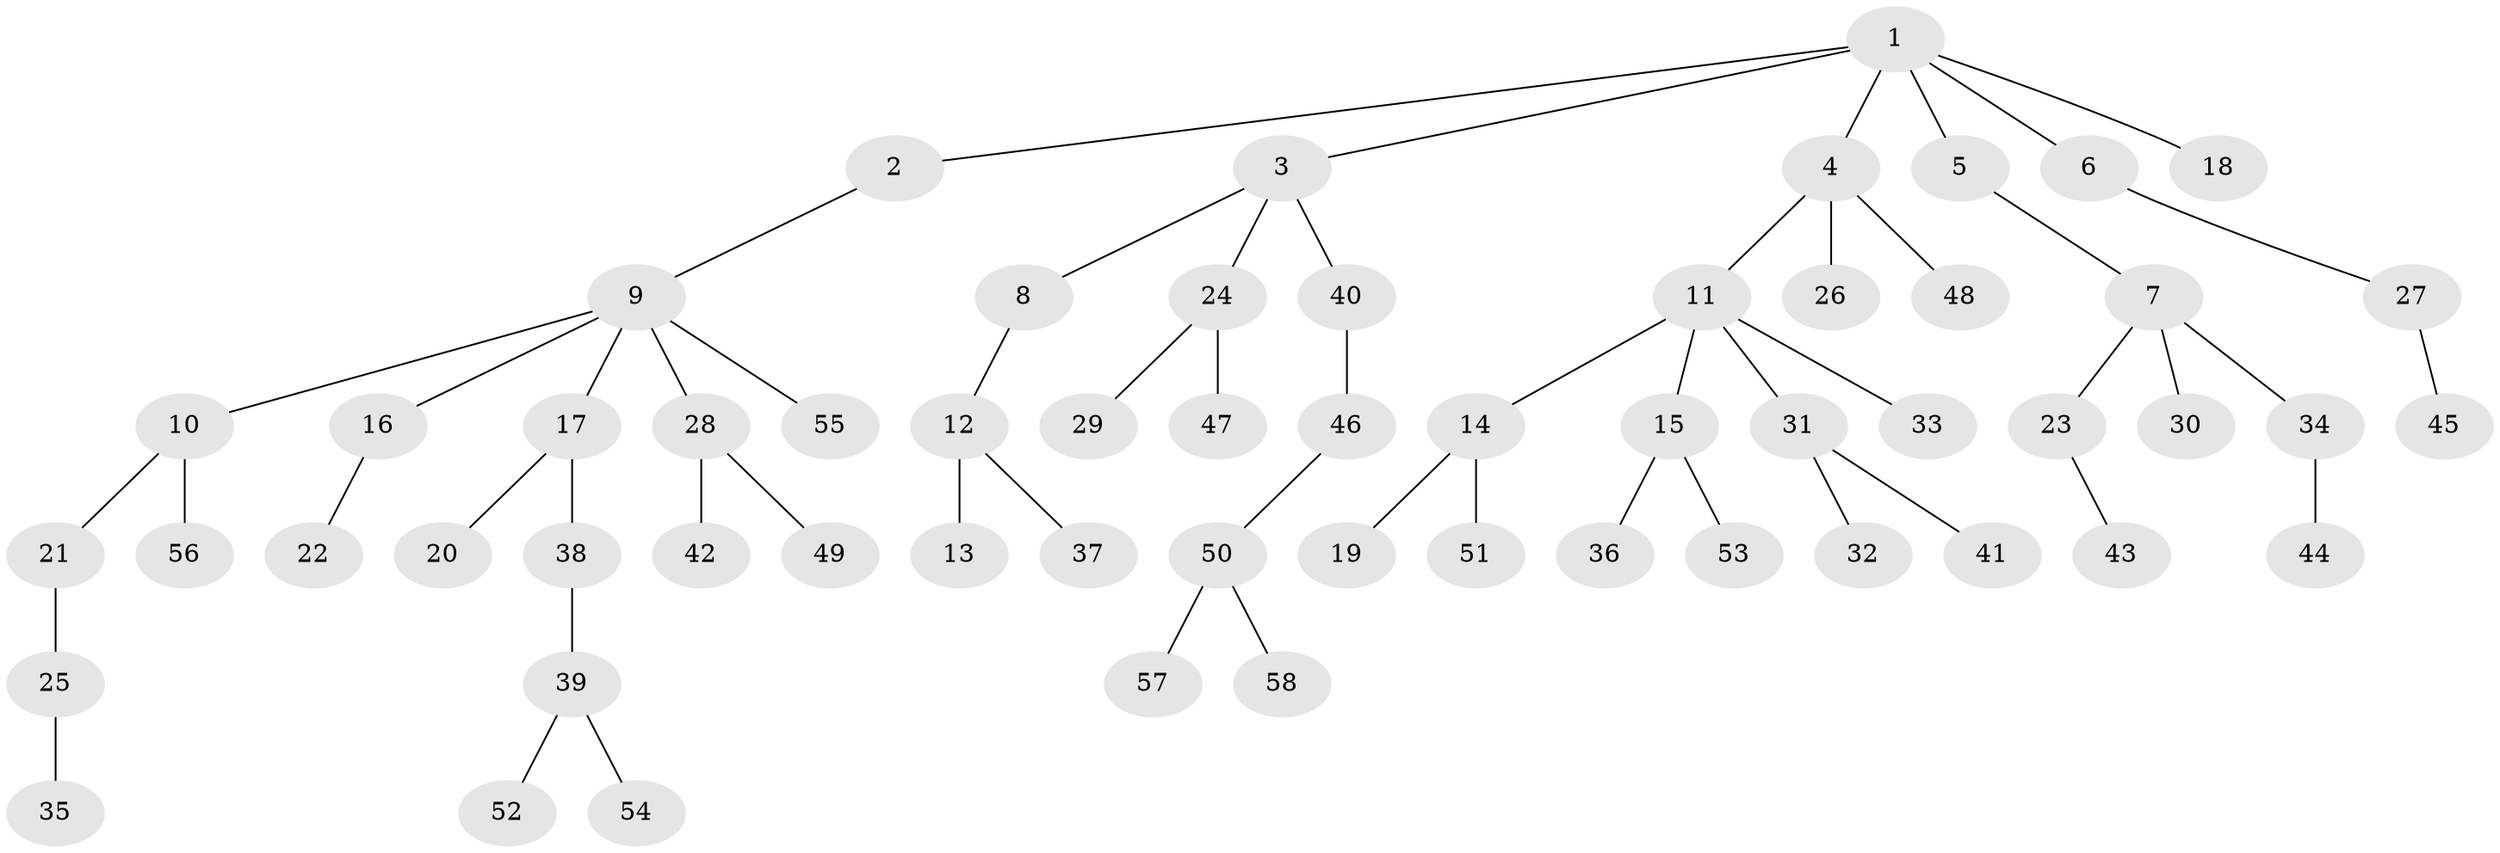// Generated by graph-tools (version 1.1) at 2025/26/03/09/25 03:26:33]
// undirected, 58 vertices, 57 edges
graph export_dot {
graph [start="1"]
  node [color=gray90,style=filled];
  1;
  2;
  3;
  4;
  5;
  6;
  7;
  8;
  9;
  10;
  11;
  12;
  13;
  14;
  15;
  16;
  17;
  18;
  19;
  20;
  21;
  22;
  23;
  24;
  25;
  26;
  27;
  28;
  29;
  30;
  31;
  32;
  33;
  34;
  35;
  36;
  37;
  38;
  39;
  40;
  41;
  42;
  43;
  44;
  45;
  46;
  47;
  48;
  49;
  50;
  51;
  52;
  53;
  54;
  55;
  56;
  57;
  58;
  1 -- 2;
  1 -- 3;
  1 -- 4;
  1 -- 5;
  1 -- 6;
  1 -- 18;
  2 -- 9;
  3 -- 8;
  3 -- 24;
  3 -- 40;
  4 -- 11;
  4 -- 26;
  4 -- 48;
  5 -- 7;
  6 -- 27;
  7 -- 23;
  7 -- 30;
  7 -- 34;
  8 -- 12;
  9 -- 10;
  9 -- 16;
  9 -- 17;
  9 -- 28;
  9 -- 55;
  10 -- 21;
  10 -- 56;
  11 -- 14;
  11 -- 15;
  11 -- 31;
  11 -- 33;
  12 -- 13;
  12 -- 37;
  14 -- 19;
  14 -- 51;
  15 -- 36;
  15 -- 53;
  16 -- 22;
  17 -- 20;
  17 -- 38;
  21 -- 25;
  23 -- 43;
  24 -- 29;
  24 -- 47;
  25 -- 35;
  27 -- 45;
  28 -- 42;
  28 -- 49;
  31 -- 32;
  31 -- 41;
  34 -- 44;
  38 -- 39;
  39 -- 52;
  39 -- 54;
  40 -- 46;
  46 -- 50;
  50 -- 57;
  50 -- 58;
}
